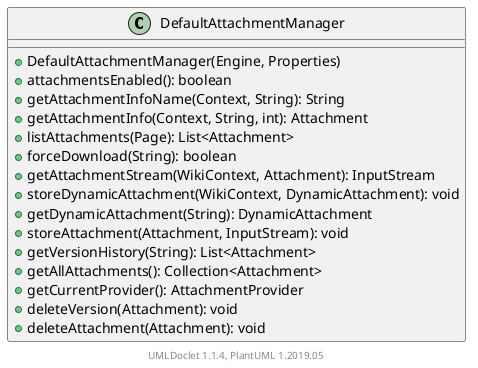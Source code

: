 @startuml

    class DefaultAttachmentManager [[DefaultAttachmentManager.html]] {
        +DefaultAttachmentManager(Engine, Properties)
        +attachmentsEnabled(): boolean
        +getAttachmentInfoName(Context, String): String
        +getAttachmentInfo(Context, String, int): Attachment
        +listAttachments(Page): List<Attachment>
        +forceDownload(String): boolean
        +getAttachmentStream(WikiContext, Attachment): InputStream
        +storeDynamicAttachment(WikiContext, DynamicAttachment): void
        +getDynamicAttachment(String): DynamicAttachment
        +storeAttachment(Attachment, InputStream): void
        +getVersionHistory(String): List<Attachment>
        +getAllAttachments(): Collection<Attachment>
        +getCurrentProvider(): AttachmentProvider
        +deleteVersion(Attachment): void
        +deleteAttachment(Attachment): void
    }


    center footer UMLDoclet 1.1.4, PlantUML 1.2019.05
@enduml
